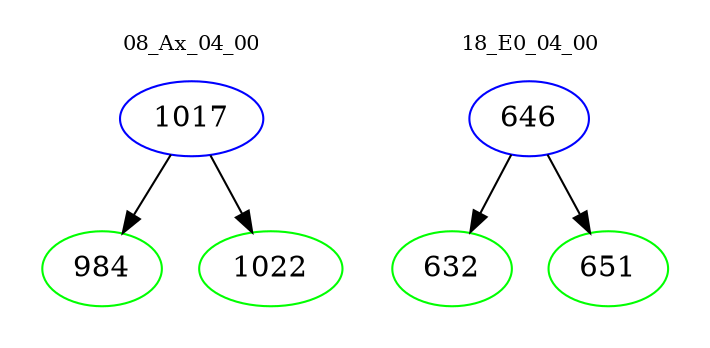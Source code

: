 digraph{
subgraph cluster_0 {
color = white
label = "08_Ax_04_00";
fontsize=10;
T0_1017 [label="1017", color="blue"]
T0_1017 -> T0_984 [color="black"]
T0_984 [label="984", color="green"]
T0_1017 -> T0_1022 [color="black"]
T0_1022 [label="1022", color="green"]
}
subgraph cluster_1 {
color = white
label = "18_E0_04_00";
fontsize=10;
T1_646 [label="646", color="blue"]
T1_646 -> T1_632 [color="black"]
T1_632 [label="632", color="green"]
T1_646 -> T1_651 [color="black"]
T1_651 [label="651", color="green"]
}
}

